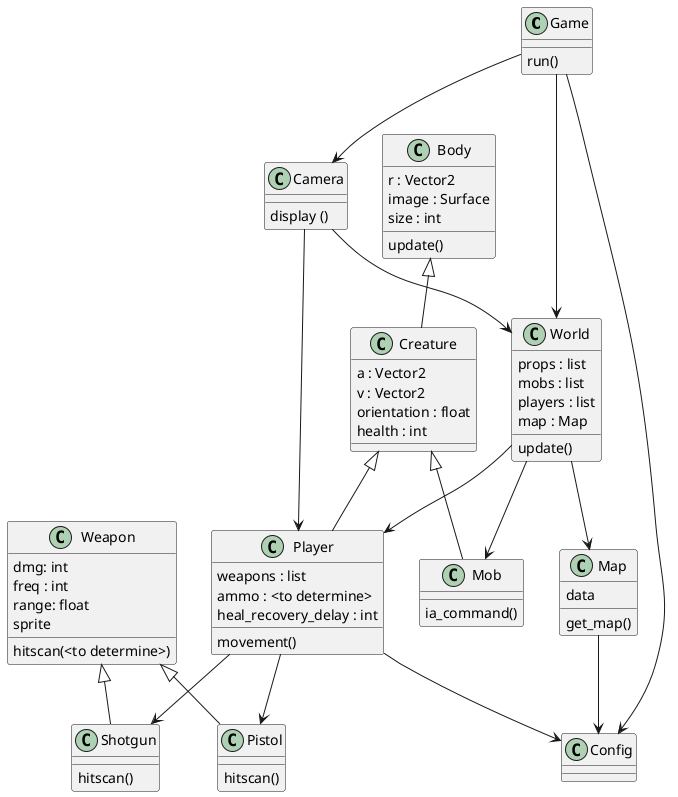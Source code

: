 @startuml game

class Game {
    run()
}

class Weapon {
    dmg: int
    freq : int
    range: float
    sprite
    
    hitscan(<to determine>)
}

class Pistol {
    hitscan()
}

class Shotgun {
    hitscan()
}

class Body {
    r : Vector2
    image : Surface
    size : int
    update()
}

class Creature {
    a : Vector2
    v : Vector2
    orientation : float
    health : int
}

class Player {
    weapons : list
    ammo : <to determine>
    heal_recovery_delay : int

    movement()
}

class Mob {
    ia_command()
}

class Map {
    data
    get_map()
}

class World {
    props : list
    mobs : list
    players : list
    map : Map
    
    update()
}

class Camera {
    display ()
}

class Config {
}


Body <|-- Creature

Weapon <|-- Shotgun
Weapon <|-- Pistol

Creature <|-- Player
Player --> Config
Player --> Pistol
Player --> Shotgun

Creature <|-- Mob

Camera --> Player
Camera --> World

Map --> Config

World --> Map
World --> Player
World --> Mob

Game --> World
Game --> Config
Game --> Camera

@enduml

